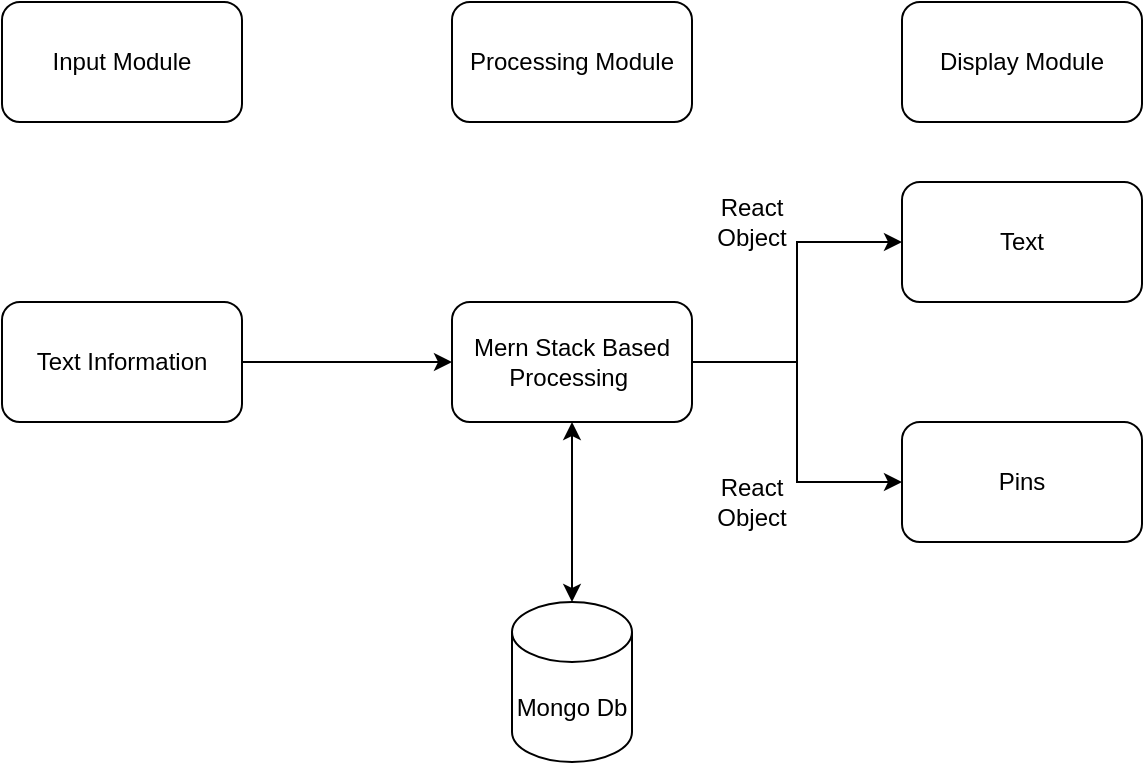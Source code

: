 <mxfile version="20.0.4" type="github">
  <diagram id="C5RBs43oDa-KdzZeNtuy" name="Page-1">
    <mxGraphModel dx="1422" dy="804" grid="1" gridSize="10" guides="1" tooltips="1" connect="1" arrows="1" fold="1" page="1" pageScale="1" pageWidth="827" pageHeight="1169" math="0" shadow="0">
      <root>
        <mxCell id="WIyWlLk6GJQsqaUBKTNV-0" />
        <mxCell id="WIyWlLk6GJQsqaUBKTNV-1" parent="WIyWlLk6GJQsqaUBKTNV-0" />
        <mxCell id="DUX31OiN_8U5dp4mFE_F-0" value="Input Module" style="rounded=1;whiteSpace=wrap;html=1;" vertex="1" parent="WIyWlLk6GJQsqaUBKTNV-1">
          <mxGeometry x="120" y="240" width="120" height="60" as="geometry" />
        </mxCell>
        <mxCell id="DUX31OiN_8U5dp4mFE_F-1" value="Processing Module" style="rounded=1;whiteSpace=wrap;html=1;" vertex="1" parent="WIyWlLk6GJQsqaUBKTNV-1">
          <mxGeometry x="345" y="240" width="120" height="60" as="geometry" />
        </mxCell>
        <mxCell id="DUX31OiN_8U5dp4mFE_F-2" value="Display Module" style="rounded=1;whiteSpace=wrap;html=1;" vertex="1" parent="WIyWlLk6GJQsqaUBKTNV-1">
          <mxGeometry x="570" y="240" width="120" height="60" as="geometry" />
        </mxCell>
        <mxCell id="DUX31OiN_8U5dp4mFE_F-21" value="" style="group" vertex="1" connectable="0" parent="WIyWlLk6GJQsqaUBKTNV-1">
          <mxGeometry x="120" y="330" width="570" height="290" as="geometry" />
        </mxCell>
        <mxCell id="DUX31OiN_8U5dp4mFE_F-3" value="Text Information" style="rounded=1;whiteSpace=wrap;html=1;" vertex="1" parent="DUX31OiN_8U5dp4mFE_F-21">
          <mxGeometry y="60" width="120" height="60" as="geometry" />
        </mxCell>
        <mxCell id="DUX31OiN_8U5dp4mFE_F-4" value="Mern Stack Based Processing&amp;nbsp;" style="rounded=1;whiteSpace=wrap;html=1;" vertex="1" parent="DUX31OiN_8U5dp4mFE_F-21">
          <mxGeometry x="225" y="60" width="120" height="60" as="geometry" />
        </mxCell>
        <mxCell id="DUX31OiN_8U5dp4mFE_F-6" style="edgeStyle=orthogonalEdgeStyle;rounded=0;orthogonalLoop=1;jettySize=auto;html=1;" edge="1" parent="DUX31OiN_8U5dp4mFE_F-21" source="DUX31OiN_8U5dp4mFE_F-3" target="DUX31OiN_8U5dp4mFE_F-4">
          <mxGeometry relative="1" as="geometry" />
        </mxCell>
        <mxCell id="DUX31OiN_8U5dp4mFE_F-8" value="Text" style="whiteSpace=wrap;html=1;rounded=1;" vertex="1" parent="DUX31OiN_8U5dp4mFE_F-21">
          <mxGeometry x="450" width="120" height="60" as="geometry" />
        </mxCell>
        <mxCell id="DUX31OiN_8U5dp4mFE_F-9" value="" style="edgeStyle=orthogonalEdgeStyle;rounded=0;orthogonalLoop=1;jettySize=auto;html=1;" edge="1" parent="DUX31OiN_8U5dp4mFE_F-21" source="DUX31OiN_8U5dp4mFE_F-4" target="DUX31OiN_8U5dp4mFE_F-8">
          <mxGeometry relative="1" as="geometry" />
        </mxCell>
        <mxCell id="DUX31OiN_8U5dp4mFE_F-10" value="Pins" style="whiteSpace=wrap;html=1;rounded=1;" vertex="1" parent="DUX31OiN_8U5dp4mFE_F-21">
          <mxGeometry x="450" y="120" width="120" height="60" as="geometry" />
        </mxCell>
        <mxCell id="DUX31OiN_8U5dp4mFE_F-12" value="React Object" style="text;html=1;strokeColor=none;fillColor=none;align=center;verticalAlign=middle;whiteSpace=wrap;rounded=0;" vertex="1" parent="DUX31OiN_8U5dp4mFE_F-21">
          <mxGeometry x="360" y="10" width="30" height="20" as="geometry" />
        </mxCell>
        <mxCell id="DUX31OiN_8U5dp4mFE_F-18" value="Mongo Db" style="shape=cylinder3;whiteSpace=wrap;html=1;boundedLbl=1;backgroundOutline=1;size=15;" vertex="1" parent="DUX31OiN_8U5dp4mFE_F-21">
          <mxGeometry x="255" y="210" width="60" height="80" as="geometry" />
        </mxCell>
        <mxCell id="DUX31OiN_8U5dp4mFE_F-20" value="React Object" style="text;html=1;strokeColor=none;fillColor=none;align=center;verticalAlign=middle;whiteSpace=wrap;rounded=0;" vertex="1" parent="DUX31OiN_8U5dp4mFE_F-21">
          <mxGeometry x="360" y="150" width="30" height="20" as="geometry" />
        </mxCell>
        <mxCell id="DUX31OiN_8U5dp4mFE_F-11" value="" style="edgeStyle=orthogonalEdgeStyle;rounded=0;orthogonalLoop=1;jettySize=auto;html=1;" edge="1" parent="DUX31OiN_8U5dp4mFE_F-21" source="DUX31OiN_8U5dp4mFE_F-4" target="DUX31OiN_8U5dp4mFE_F-10">
          <mxGeometry relative="1" as="geometry" />
        </mxCell>
        <mxCell id="DUX31OiN_8U5dp4mFE_F-19" style="edgeStyle=orthogonalEdgeStyle;rounded=0;orthogonalLoop=1;jettySize=auto;html=1;startArrow=classic;startFill=1;" edge="1" parent="DUX31OiN_8U5dp4mFE_F-21" source="DUX31OiN_8U5dp4mFE_F-4" target="DUX31OiN_8U5dp4mFE_F-18">
          <mxGeometry relative="1" as="geometry">
            <mxPoint x="230" y="585" as="sourcePoint" />
          </mxGeometry>
        </mxCell>
      </root>
    </mxGraphModel>
  </diagram>
</mxfile>

